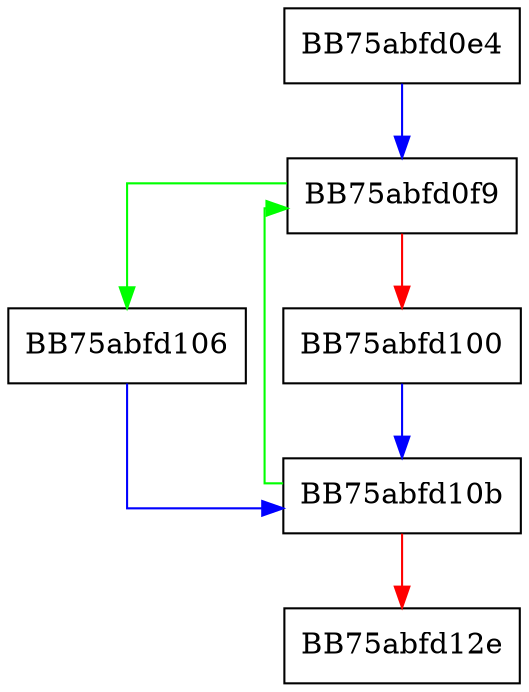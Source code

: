 digraph ZSTD_crossEntropyCost {
  node [shape="box"];
  graph [splines=ortho];
  BB75abfd0e4 -> BB75abfd0f9 [color="blue"];
  BB75abfd0f9 -> BB75abfd106 [color="green"];
  BB75abfd0f9 -> BB75abfd100 [color="red"];
  BB75abfd100 -> BB75abfd10b [color="blue"];
  BB75abfd106 -> BB75abfd10b [color="blue"];
  BB75abfd10b -> BB75abfd0f9 [color="green"];
  BB75abfd10b -> BB75abfd12e [color="red"];
}